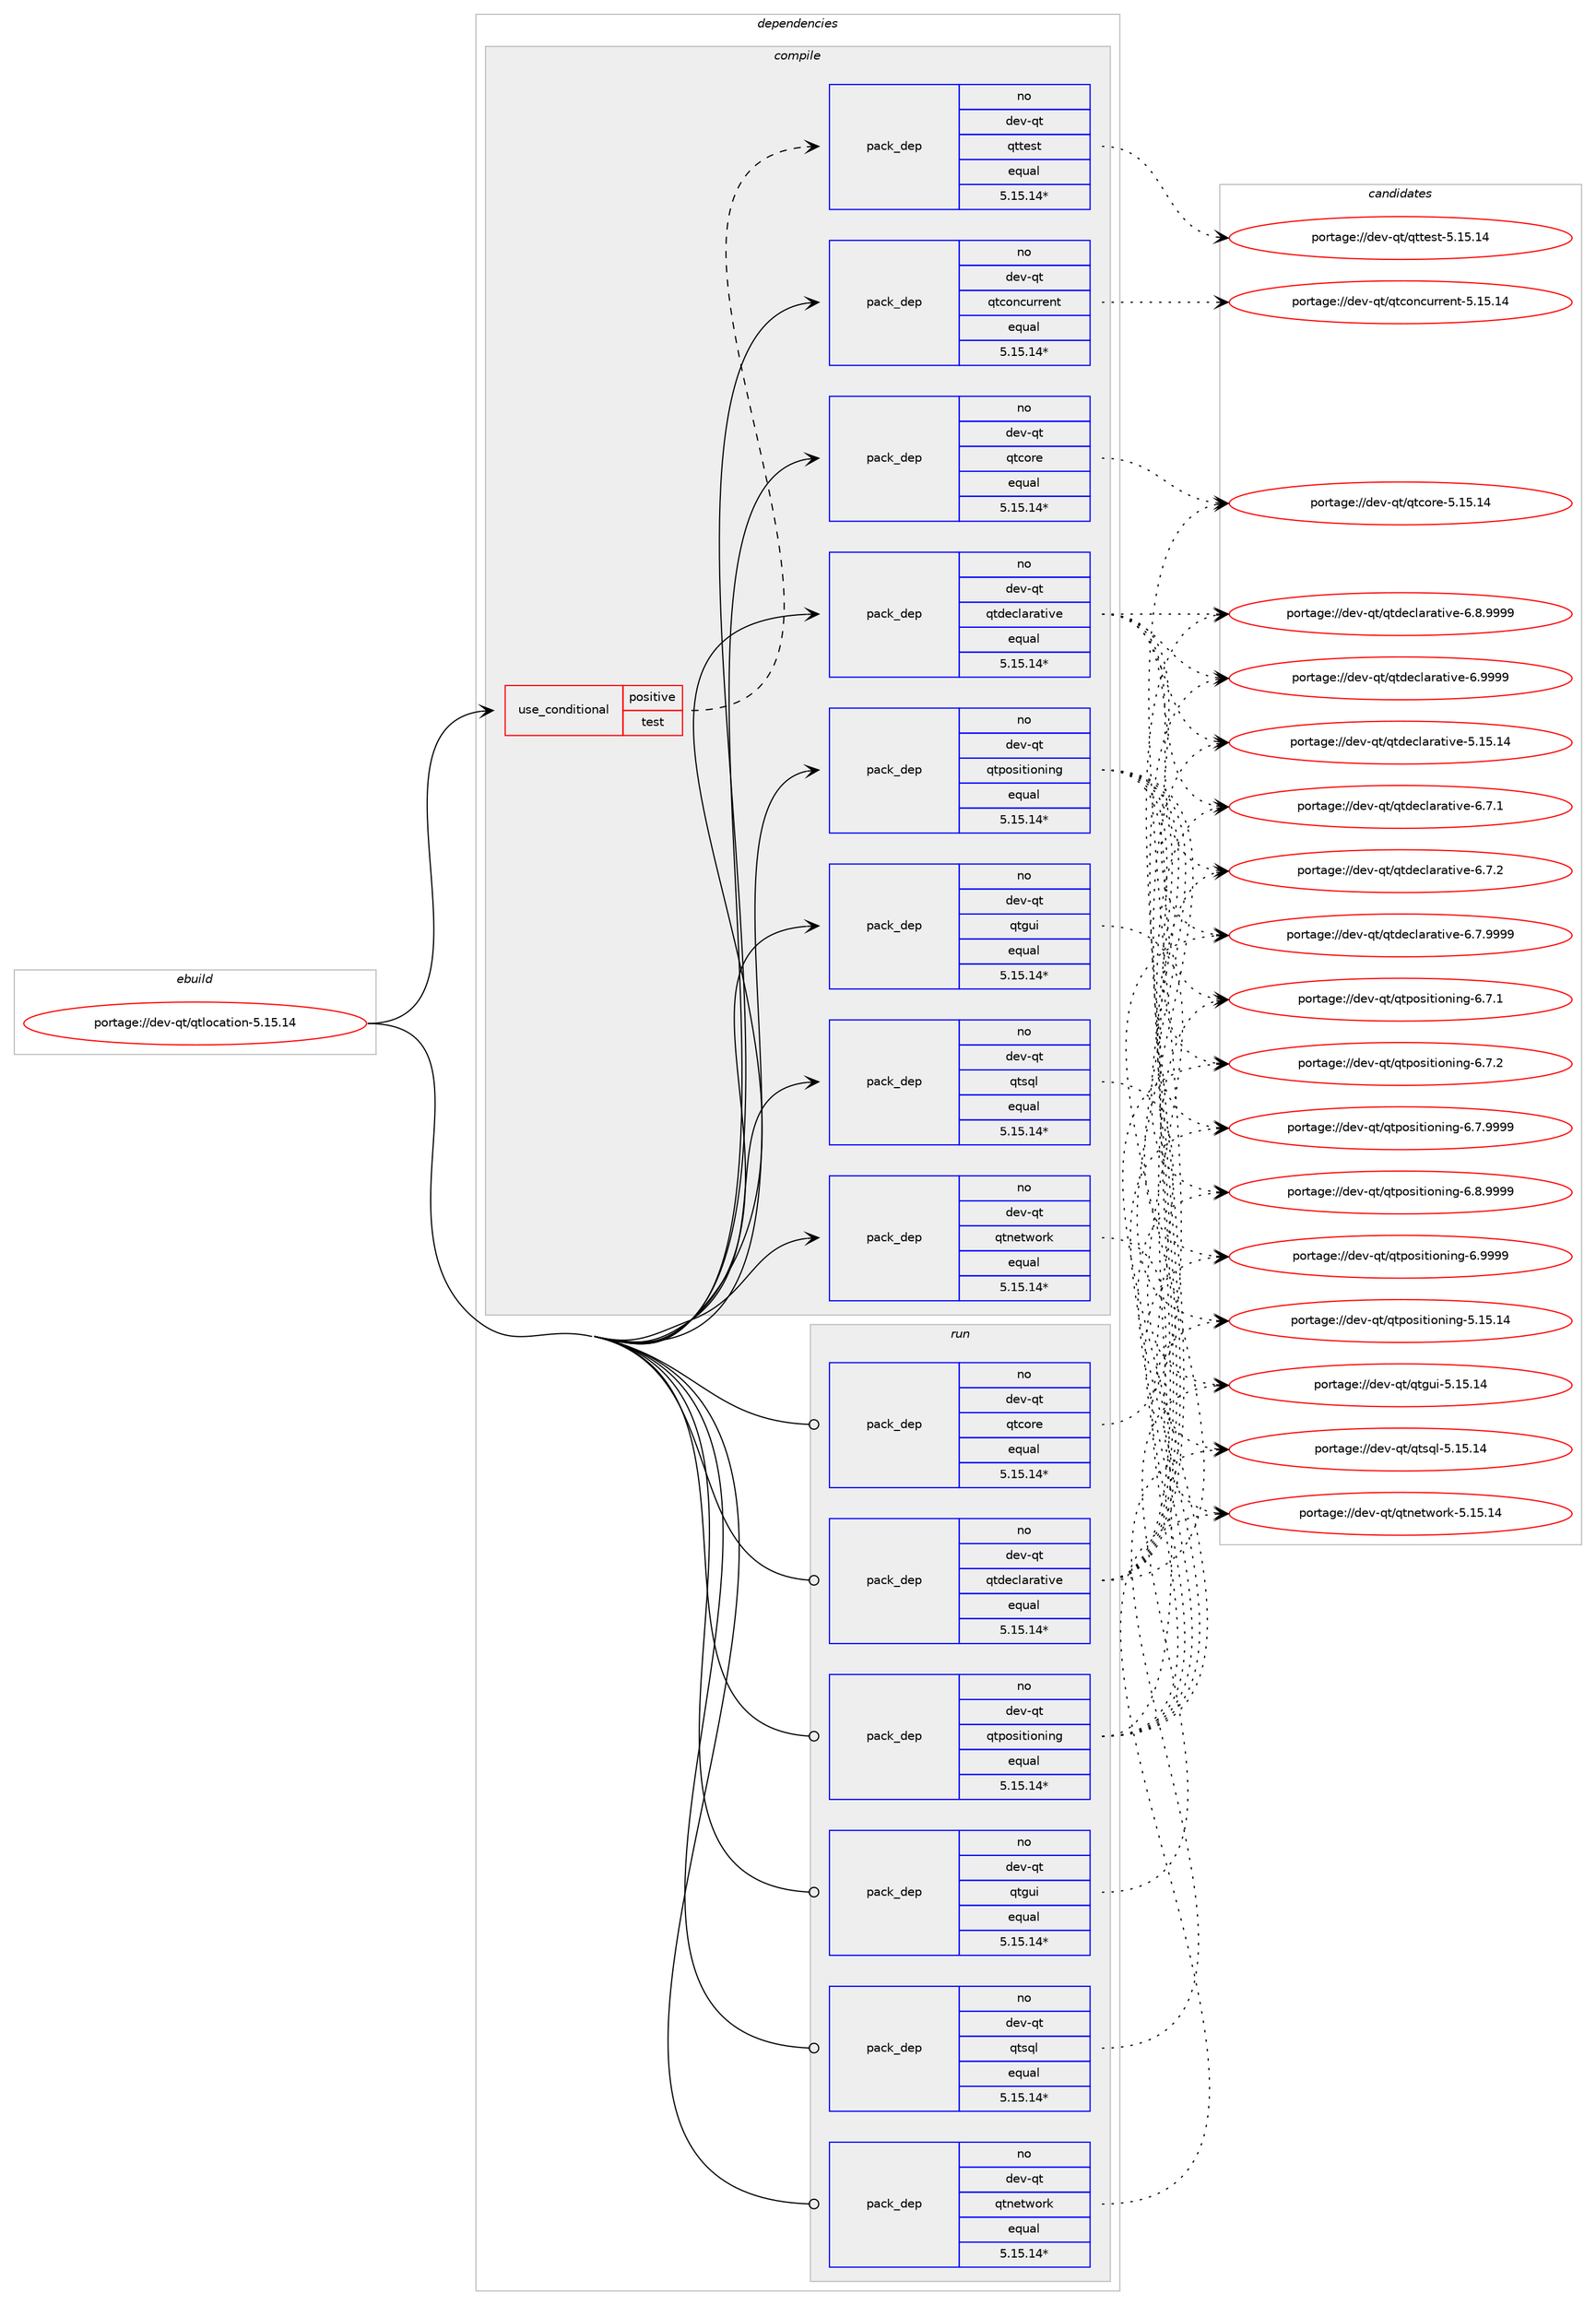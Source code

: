 digraph prolog {

# *************
# Graph options
# *************

newrank=true;
concentrate=true;
compound=true;
graph [rankdir=LR,fontname=Helvetica,fontsize=10,ranksep=1.5];#, ranksep=2.5, nodesep=0.2];
edge  [arrowhead=vee];
node  [fontname=Helvetica,fontsize=10];

# **********
# The ebuild
# **********

subgraph cluster_leftcol {
color=gray;
rank=same;
label=<<i>ebuild</i>>;
id [label="portage://dev-qt/qtlocation-5.15.14", color=red, width=4, href="../dev-qt/qtlocation-5.15.14.svg"];
}

# ****************
# The dependencies
# ****************

subgraph cluster_midcol {
color=gray;
label=<<i>dependencies</i>>;
subgraph cluster_compile {
fillcolor="#eeeeee";
style=filled;
label=<<i>compile</i>>;
subgraph cond40829 {
dependency85640 [label=<<TABLE BORDER="0" CELLBORDER="1" CELLSPACING="0" CELLPADDING="4"><TR><TD ROWSPAN="3" CELLPADDING="10">use_conditional</TD></TR><TR><TD>positive</TD></TR><TR><TD>test</TD></TR></TABLE>>, shape=none, color=red];
subgraph pack43571 {
dependency85641 [label=<<TABLE BORDER="0" CELLBORDER="1" CELLSPACING="0" CELLPADDING="4" WIDTH="220"><TR><TD ROWSPAN="6" CELLPADDING="30">pack_dep</TD></TR><TR><TD WIDTH="110">no</TD></TR><TR><TD>dev-qt</TD></TR><TR><TD>qttest</TD></TR><TR><TD>equal</TD></TR><TR><TD>5.15.14*</TD></TR></TABLE>>, shape=none, color=blue];
}
dependency85640:e -> dependency85641:w [weight=20,style="dashed",arrowhead="vee"];
}
id:e -> dependency85640:w [weight=20,style="solid",arrowhead="vee"];
# *** BEGIN UNKNOWN DEPENDENCY TYPE (TODO) ***
# id -> package_dependency(portage://dev-qt/qtlocation-5.15.14,install,no,dev-libs,icu,none,[,,],any_same_slot,[])
# *** END UNKNOWN DEPENDENCY TYPE (TODO) ***

subgraph pack43572 {
dependency85642 [label=<<TABLE BORDER="0" CELLBORDER="1" CELLSPACING="0" CELLPADDING="4" WIDTH="220"><TR><TD ROWSPAN="6" CELLPADDING="30">pack_dep</TD></TR><TR><TD WIDTH="110">no</TD></TR><TR><TD>dev-qt</TD></TR><TR><TD>qtconcurrent</TD></TR><TR><TD>equal</TD></TR><TR><TD>5.15.14*</TD></TR></TABLE>>, shape=none, color=blue];
}
id:e -> dependency85642:w [weight=20,style="solid",arrowhead="vee"];
subgraph pack43573 {
dependency85643 [label=<<TABLE BORDER="0" CELLBORDER="1" CELLSPACING="0" CELLPADDING="4" WIDTH="220"><TR><TD ROWSPAN="6" CELLPADDING="30">pack_dep</TD></TR><TR><TD WIDTH="110">no</TD></TR><TR><TD>dev-qt</TD></TR><TR><TD>qtcore</TD></TR><TR><TD>equal</TD></TR><TR><TD>5.15.14*</TD></TR></TABLE>>, shape=none, color=blue];
}
id:e -> dependency85643:w [weight=20,style="solid",arrowhead="vee"];
subgraph pack43574 {
dependency85644 [label=<<TABLE BORDER="0" CELLBORDER="1" CELLSPACING="0" CELLPADDING="4" WIDTH="220"><TR><TD ROWSPAN="6" CELLPADDING="30">pack_dep</TD></TR><TR><TD WIDTH="110">no</TD></TR><TR><TD>dev-qt</TD></TR><TR><TD>qtdeclarative</TD></TR><TR><TD>equal</TD></TR><TR><TD>5.15.14*</TD></TR></TABLE>>, shape=none, color=blue];
}
id:e -> dependency85644:w [weight=20,style="solid",arrowhead="vee"];
subgraph pack43575 {
dependency85645 [label=<<TABLE BORDER="0" CELLBORDER="1" CELLSPACING="0" CELLPADDING="4" WIDTH="220"><TR><TD ROWSPAN="6" CELLPADDING="30">pack_dep</TD></TR><TR><TD WIDTH="110">no</TD></TR><TR><TD>dev-qt</TD></TR><TR><TD>qtgui</TD></TR><TR><TD>equal</TD></TR><TR><TD>5.15.14*</TD></TR></TABLE>>, shape=none, color=blue];
}
id:e -> dependency85645:w [weight=20,style="solid",arrowhead="vee"];
subgraph pack43576 {
dependency85646 [label=<<TABLE BORDER="0" CELLBORDER="1" CELLSPACING="0" CELLPADDING="4" WIDTH="220"><TR><TD ROWSPAN="6" CELLPADDING="30">pack_dep</TD></TR><TR><TD WIDTH="110">no</TD></TR><TR><TD>dev-qt</TD></TR><TR><TD>qtnetwork</TD></TR><TR><TD>equal</TD></TR><TR><TD>5.15.14*</TD></TR></TABLE>>, shape=none, color=blue];
}
id:e -> dependency85646:w [weight=20,style="solid",arrowhead="vee"];
subgraph pack43577 {
dependency85647 [label=<<TABLE BORDER="0" CELLBORDER="1" CELLSPACING="0" CELLPADDING="4" WIDTH="220"><TR><TD ROWSPAN="6" CELLPADDING="30">pack_dep</TD></TR><TR><TD WIDTH="110">no</TD></TR><TR><TD>dev-qt</TD></TR><TR><TD>qtpositioning</TD></TR><TR><TD>equal</TD></TR><TR><TD>5.15.14*</TD></TR></TABLE>>, shape=none, color=blue];
}
id:e -> dependency85647:w [weight=20,style="solid",arrowhead="vee"];
subgraph pack43578 {
dependency85648 [label=<<TABLE BORDER="0" CELLBORDER="1" CELLSPACING="0" CELLPADDING="4" WIDTH="220"><TR><TD ROWSPAN="6" CELLPADDING="30">pack_dep</TD></TR><TR><TD WIDTH="110">no</TD></TR><TR><TD>dev-qt</TD></TR><TR><TD>qtsql</TD></TR><TR><TD>equal</TD></TR><TR><TD>5.15.14*</TD></TR></TABLE>>, shape=none, color=blue];
}
id:e -> dependency85648:w [weight=20,style="solid",arrowhead="vee"];
# *** BEGIN UNKNOWN DEPENDENCY TYPE (TODO) ***
# id -> package_dependency(portage://dev-qt/qtlocation-5.15.14,install,no,sys-libs,zlib,none,[,,],[],[])
# *** END UNKNOWN DEPENDENCY TYPE (TODO) ***

}
subgraph cluster_compileandrun {
fillcolor="#eeeeee";
style=filled;
label=<<i>compile and run</i>>;
}
subgraph cluster_run {
fillcolor="#eeeeee";
style=filled;
label=<<i>run</i>>;
# *** BEGIN UNKNOWN DEPENDENCY TYPE (TODO) ***
# id -> package_dependency(portage://dev-qt/qtlocation-5.15.14,run,no,dev-libs,icu,none,[,,],any_same_slot,[])
# *** END UNKNOWN DEPENDENCY TYPE (TODO) ***

subgraph pack43579 {
dependency85649 [label=<<TABLE BORDER="0" CELLBORDER="1" CELLSPACING="0" CELLPADDING="4" WIDTH="220"><TR><TD ROWSPAN="6" CELLPADDING="30">pack_dep</TD></TR><TR><TD WIDTH="110">no</TD></TR><TR><TD>dev-qt</TD></TR><TR><TD>qtcore</TD></TR><TR><TD>equal</TD></TR><TR><TD>5.15.14*</TD></TR></TABLE>>, shape=none, color=blue];
}
id:e -> dependency85649:w [weight=20,style="solid",arrowhead="odot"];
subgraph pack43580 {
dependency85650 [label=<<TABLE BORDER="0" CELLBORDER="1" CELLSPACING="0" CELLPADDING="4" WIDTH="220"><TR><TD ROWSPAN="6" CELLPADDING="30">pack_dep</TD></TR><TR><TD WIDTH="110">no</TD></TR><TR><TD>dev-qt</TD></TR><TR><TD>qtdeclarative</TD></TR><TR><TD>equal</TD></TR><TR><TD>5.15.14*</TD></TR></TABLE>>, shape=none, color=blue];
}
id:e -> dependency85650:w [weight=20,style="solid",arrowhead="odot"];
subgraph pack43581 {
dependency85651 [label=<<TABLE BORDER="0" CELLBORDER="1" CELLSPACING="0" CELLPADDING="4" WIDTH="220"><TR><TD ROWSPAN="6" CELLPADDING="30">pack_dep</TD></TR><TR><TD WIDTH="110">no</TD></TR><TR><TD>dev-qt</TD></TR><TR><TD>qtgui</TD></TR><TR><TD>equal</TD></TR><TR><TD>5.15.14*</TD></TR></TABLE>>, shape=none, color=blue];
}
id:e -> dependency85651:w [weight=20,style="solid",arrowhead="odot"];
subgraph pack43582 {
dependency85652 [label=<<TABLE BORDER="0" CELLBORDER="1" CELLSPACING="0" CELLPADDING="4" WIDTH="220"><TR><TD ROWSPAN="6" CELLPADDING="30">pack_dep</TD></TR><TR><TD WIDTH="110">no</TD></TR><TR><TD>dev-qt</TD></TR><TR><TD>qtnetwork</TD></TR><TR><TD>equal</TD></TR><TR><TD>5.15.14*</TD></TR></TABLE>>, shape=none, color=blue];
}
id:e -> dependency85652:w [weight=20,style="solid",arrowhead="odot"];
subgraph pack43583 {
dependency85653 [label=<<TABLE BORDER="0" CELLBORDER="1" CELLSPACING="0" CELLPADDING="4" WIDTH="220"><TR><TD ROWSPAN="6" CELLPADDING="30">pack_dep</TD></TR><TR><TD WIDTH="110">no</TD></TR><TR><TD>dev-qt</TD></TR><TR><TD>qtpositioning</TD></TR><TR><TD>equal</TD></TR><TR><TD>5.15.14*</TD></TR></TABLE>>, shape=none, color=blue];
}
id:e -> dependency85653:w [weight=20,style="solid",arrowhead="odot"];
subgraph pack43584 {
dependency85654 [label=<<TABLE BORDER="0" CELLBORDER="1" CELLSPACING="0" CELLPADDING="4" WIDTH="220"><TR><TD ROWSPAN="6" CELLPADDING="30">pack_dep</TD></TR><TR><TD WIDTH="110">no</TD></TR><TR><TD>dev-qt</TD></TR><TR><TD>qtsql</TD></TR><TR><TD>equal</TD></TR><TR><TD>5.15.14*</TD></TR></TABLE>>, shape=none, color=blue];
}
id:e -> dependency85654:w [weight=20,style="solid",arrowhead="odot"];
# *** BEGIN UNKNOWN DEPENDENCY TYPE (TODO) ***
# id -> package_dependency(portage://dev-qt/qtlocation-5.15.14,run,no,sys-libs,zlib,none,[,,],[],[])
# *** END UNKNOWN DEPENDENCY TYPE (TODO) ***

}
}

# **************
# The candidates
# **************

subgraph cluster_choices {
rank=same;
color=gray;
label=<<i>candidates</i>>;

subgraph choice43571 {
color=black;
nodesep=1;
choice10010111845113116471131161161011151164553464953464952 [label="portage://dev-qt/qttest-5.15.14", color=red, width=4,href="../dev-qt/qttest-5.15.14.svg"];
dependency85641:e -> choice10010111845113116471131161161011151164553464953464952:w [style=dotted,weight="100"];
}
subgraph choice43572 {
color=black;
nodesep=1;
choice100101118451131164711311699111110991171141141011101164553464953464952 [label="portage://dev-qt/qtconcurrent-5.15.14", color=red, width=4,href="../dev-qt/qtconcurrent-5.15.14.svg"];
dependency85642:e -> choice100101118451131164711311699111110991171141141011101164553464953464952:w [style=dotted,weight="100"];
}
subgraph choice43573 {
color=black;
nodesep=1;
choice1001011184511311647113116991111141014553464953464952 [label="portage://dev-qt/qtcore-5.15.14", color=red, width=4,href="../dev-qt/qtcore-5.15.14.svg"];
dependency85643:e -> choice1001011184511311647113116991111141014553464953464952:w [style=dotted,weight="100"];
}
subgraph choice43574 {
color=black;
nodesep=1;
choice10010111845113116471131161001019910897114971161051181014553464953464952 [label="portage://dev-qt/qtdeclarative-5.15.14", color=red, width=4,href="../dev-qt/qtdeclarative-5.15.14.svg"];
choice1001011184511311647113116100101991089711497116105118101455446554649 [label="portage://dev-qt/qtdeclarative-6.7.1", color=red, width=4,href="../dev-qt/qtdeclarative-6.7.1.svg"];
choice1001011184511311647113116100101991089711497116105118101455446554650 [label="portage://dev-qt/qtdeclarative-6.7.2", color=red, width=4,href="../dev-qt/qtdeclarative-6.7.2.svg"];
choice1001011184511311647113116100101991089711497116105118101455446554657575757 [label="portage://dev-qt/qtdeclarative-6.7.9999", color=red, width=4,href="../dev-qt/qtdeclarative-6.7.9999.svg"];
choice1001011184511311647113116100101991089711497116105118101455446564657575757 [label="portage://dev-qt/qtdeclarative-6.8.9999", color=red, width=4,href="../dev-qt/qtdeclarative-6.8.9999.svg"];
choice100101118451131164711311610010199108971149711610511810145544657575757 [label="portage://dev-qt/qtdeclarative-6.9999", color=red, width=4,href="../dev-qt/qtdeclarative-6.9999.svg"];
dependency85644:e -> choice10010111845113116471131161001019910897114971161051181014553464953464952:w [style=dotted,weight="100"];
dependency85644:e -> choice1001011184511311647113116100101991089711497116105118101455446554649:w [style=dotted,weight="100"];
dependency85644:e -> choice1001011184511311647113116100101991089711497116105118101455446554650:w [style=dotted,weight="100"];
dependency85644:e -> choice1001011184511311647113116100101991089711497116105118101455446554657575757:w [style=dotted,weight="100"];
dependency85644:e -> choice1001011184511311647113116100101991089711497116105118101455446564657575757:w [style=dotted,weight="100"];
dependency85644:e -> choice100101118451131164711311610010199108971149711610511810145544657575757:w [style=dotted,weight="100"];
}
subgraph choice43575 {
color=black;
nodesep=1;
choice10010111845113116471131161031171054553464953464952 [label="portage://dev-qt/qtgui-5.15.14", color=red, width=4,href="../dev-qt/qtgui-5.15.14.svg"];
dependency85645:e -> choice10010111845113116471131161031171054553464953464952:w [style=dotted,weight="100"];
}
subgraph choice43576 {
color=black;
nodesep=1;
choice10010111845113116471131161101011161191111141074553464953464952 [label="portage://dev-qt/qtnetwork-5.15.14", color=red, width=4,href="../dev-qt/qtnetwork-5.15.14.svg"];
dependency85646:e -> choice10010111845113116471131161101011161191111141074553464953464952:w [style=dotted,weight="100"];
}
subgraph choice43577 {
color=black;
nodesep=1;
choice10010111845113116471131161121111151051161051111101051101034553464953464952 [label="portage://dev-qt/qtpositioning-5.15.14", color=red, width=4,href="../dev-qt/qtpositioning-5.15.14.svg"];
choice1001011184511311647113116112111115105116105111110105110103455446554649 [label="portage://dev-qt/qtpositioning-6.7.1", color=red, width=4,href="../dev-qt/qtpositioning-6.7.1.svg"];
choice1001011184511311647113116112111115105116105111110105110103455446554650 [label="portage://dev-qt/qtpositioning-6.7.2", color=red, width=4,href="../dev-qt/qtpositioning-6.7.2.svg"];
choice1001011184511311647113116112111115105116105111110105110103455446554657575757 [label="portage://dev-qt/qtpositioning-6.7.9999", color=red, width=4,href="../dev-qt/qtpositioning-6.7.9999.svg"];
choice1001011184511311647113116112111115105116105111110105110103455446564657575757 [label="portage://dev-qt/qtpositioning-6.8.9999", color=red, width=4,href="../dev-qt/qtpositioning-6.8.9999.svg"];
choice100101118451131164711311611211111510511610511111010511010345544657575757 [label="portage://dev-qt/qtpositioning-6.9999", color=red, width=4,href="../dev-qt/qtpositioning-6.9999.svg"];
dependency85647:e -> choice10010111845113116471131161121111151051161051111101051101034553464953464952:w [style=dotted,weight="100"];
dependency85647:e -> choice1001011184511311647113116112111115105116105111110105110103455446554649:w [style=dotted,weight="100"];
dependency85647:e -> choice1001011184511311647113116112111115105116105111110105110103455446554650:w [style=dotted,weight="100"];
dependency85647:e -> choice1001011184511311647113116112111115105116105111110105110103455446554657575757:w [style=dotted,weight="100"];
dependency85647:e -> choice1001011184511311647113116112111115105116105111110105110103455446564657575757:w [style=dotted,weight="100"];
dependency85647:e -> choice100101118451131164711311611211111510511610511111010511010345544657575757:w [style=dotted,weight="100"];
}
subgraph choice43578 {
color=black;
nodesep=1;
choice10010111845113116471131161151131084553464953464952 [label="portage://dev-qt/qtsql-5.15.14", color=red, width=4,href="../dev-qt/qtsql-5.15.14.svg"];
dependency85648:e -> choice10010111845113116471131161151131084553464953464952:w [style=dotted,weight="100"];
}
subgraph choice43579 {
color=black;
nodesep=1;
choice1001011184511311647113116991111141014553464953464952 [label="portage://dev-qt/qtcore-5.15.14", color=red, width=4,href="../dev-qt/qtcore-5.15.14.svg"];
dependency85649:e -> choice1001011184511311647113116991111141014553464953464952:w [style=dotted,weight="100"];
}
subgraph choice43580 {
color=black;
nodesep=1;
choice10010111845113116471131161001019910897114971161051181014553464953464952 [label="portage://dev-qt/qtdeclarative-5.15.14", color=red, width=4,href="../dev-qt/qtdeclarative-5.15.14.svg"];
choice1001011184511311647113116100101991089711497116105118101455446554649 [label="portage://dev-qt/qtdeclarative-6.7.1", color=red, width=4,href="../dev-qt/qtdeclarative-6.7.1.svg"];
choice1001011184511311647113116100101991089711497116105118101455446554650 [label="portage://dev-qt/qtdeclarative-6.7.2", color=red, width=4,href="../dev-qt/qtdeclarative-6.7.2.svg"];
choice1001011184511311647113116100101991089711497116105118101455446554657575757 [label="portage://dev-qt/qtdeclarative-6.7.9999", color=red, width=4,href="../dev-qt/qtdeclarative-6.7.9999.svg"];
choice1001011184511311647113116100101991089711497116105118101455446564657575757 [label="portage://dev-qt/qtdeclarative-6.8.9999", color=red, width=4,href="../dev-qt/qtdeclarative-6.8.9999.svg"];
choice100101118451131164711311610010199108971149711610511810145544657575757 [label="portage://dev-qt/qtdeclarative-6.9999", color=red, width=4,href="../dev-qt/qtdeclarative-6.9999.svg"];
dependency85650:e -> choice10010111845113116471131161001019910897114971161051181014553464953464952:w [style=dotted,weight="100"];
dependency85650:e -> choice1001011184511311647113116100101991089711497116105118101455446554649:w [style=dotted,weight="100"];
dependency85650:e -> choice1001011184511311647113116100101991089711497116105118101455446554650:w [style=dotted,weight="100"];
dependency85650:e -> choice1001011184511311647113116100101991089711497116105118101455446554657575757:w [style=dotted,weight="100"];
dependency85650:e -> choice1001011184511311647113116100101991089711497116105118101455446564657575757:w [style=dotted,weight="100"];
dependency85650:e -> choice100101118451131164711311610010199108971149711610511810145544657575757:w [style=dotted,weight="100"];
}
subgraph choice43581 {
color=black;
nodesep=1;
choice10010111845113116471131161031171054553464953464952 [label="portage://dev-qt/qtgui-5.15.14", color=red, width=4,href="../dev-qt/qtgui-5.15.14.svg"];
dependency85651:e -> choice10010111845113116471131161031171054553464953464952:w [style=dotted,weight="100"];
}
subgraph choice43582 {
color=black;
nodesep=1;
choice10010111845113116471131161101011161191111141074553464953464952 [label="portage://dev-qt/qtnetwork-5.15.14", color=red, width=4,href="../dev-qt/qtnetwork-5.15.14.svg"];
dependency85652:e -> choice10010111845113116471131161101011161191111141074553464953464952:w [style=dotted,weight="100"];
}
subgraph choice43583 {
color=black;
nodesep=1;
choice10010111845113116471131161121111151051161051111101051101034553464953464952 [label="portage://dev-qt/qtpositioning-5.15.14", color=red, width=4,href="../dev-qt/qtpositioning-5.15.14.svg"];
choice1001011184511311647113116112111115105116105111110105110103455446554649 [label="portage://dev-qt/qtpositioning-6.7.1", color=red, width=4,href="../dev-qt/qtpositioning-6.7.1.svg"];
choice1001011184511311647113116112111115105116105111110105110103455446554650 [label="portage://dev-qt/qtpositioning-6.7.2", color=red, width=4,href="../dev-qt/qtpositioning-6.7.2.svg"];
choice1001011184511311647113116112111115105116105111110105110103455446554657575757 [label="portage://dev-qt/qtpositioning-6.7.9999", color=red, width=4,href="../dev-qt/qtpositioning-6.7.9999.svg"];
choice1001011184511311647113116112111115105116105111110105110103455446564657575757 [label="portage://dev-qt/qtpositioning-6.8.9999", color=red, width=4,href="../dev-qt/qtpositioning-6.8.9999.svg"];
choice100101118451131164711311611211111510511610511111010511010345544657575757 [label="portage://dev-qt/qtpositioning-6.9999", color=red, width=4,href="../dev-qt/qtpositioning-6.9999.svg"];
dependency85653:e -> choice10010111845113116471131161121111151051161051111101051101034553464953464952:w [style=dotted,weight="100"];
dependency85653:e -> choice1001011184511311647113116112111115105116105111110105110103455446554649:w [style=dotted,weight="100"];
dependency85653:e -> choice1001011184511311647113116112111115105116105111110105110103455446554650:w [style=dotted,weight="100"];
dependency85653:e -> choice1001011184511311647113116112111115105116105111110105110103455446554657575757:w [style=dotted,weight="100"];
dependency85653:e -> choice1001011184511311647113116112111115105116105111110105110103455446564657575757:w [style=dotted,weight="100"];
dependency85653:e -> choice100101118451131164711311611211111510511610511111010511010345544657575757:w [style=dotted,weight="100"];
}
subgraph choice43584 {
color=black;
nodesep=1;
choice10010111845113116471131161151131084553464953464952 [label="portage://dev-qt/qtsql-5.15.14", color=red, width=4,href="../dev-qt/qtsql-5.15.14.svg"];
dependency85654:e -> choice10010111845113116471131161151131084553464953464952:w [style=dotted,weight="100"];
}
}

}
